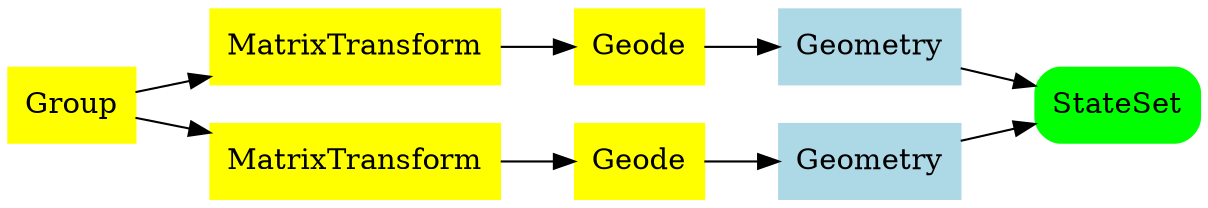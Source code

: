 digraph osg_scenegraph { rankdir = LR;
bgcolor=transparent;
0[shape="record" ,label="<top> Group" ,style="solid, filled" ,color="yellow" ,fillColor="black"]
1[shape="record" ,label="<top> MatrixTransform" ,style="solid, filled" ,color="yellow" ,fillColor="black"]
2[shape="record" ,label="<top> Geode" ,style="solid, filled" ,color="yellow" ,fillColor="black"]
3[shape="record" ,label="<top> Geometry" ,style="solid, filled" ,color="lightblue" ,fillColor="black"]
4[shape="Mrecord" ,label="<top> StateSet" ,style="solid, filled" ,color="green" ,fillColor="black"]
5[shape="record" ,label="<top> MatrixTransform" ,style="solid, filled" ,color="yellow" ,fillColor="black"]
6[shape="record" ,label="<top> Geode" ,style="solid, filled" ,color="yellow" ,fillColor="black"]
7[shape="record" ,label="<top> Geometry" ,style="solid, filled" ,color="lightblue" ,fillColor="black"]
3:top -> 4:top [style=""];
2:top -> 3:top [style=""];
1:top -> 2:top [style=""];
7:top -> 4:top [style=""];
6:top -> 7:top [style=""];
5:top -> 6:top [style=""];
0:top -> 1:top [style=""];
0:top -> 5:top [style=""];
}
